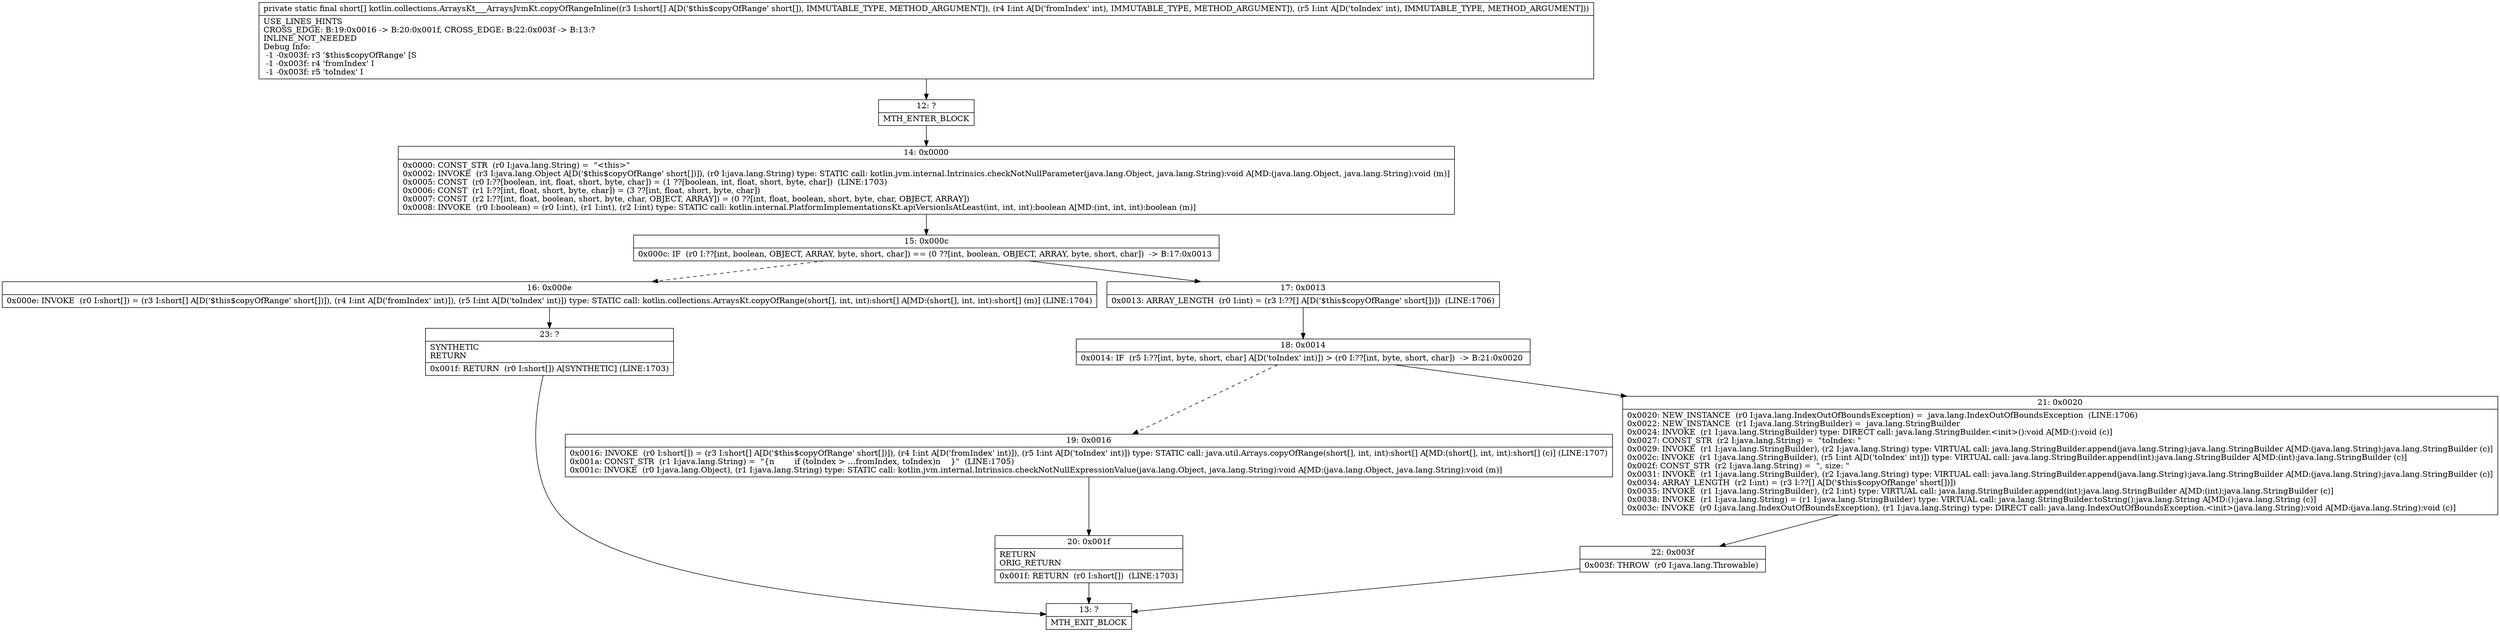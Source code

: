 digraph "CFG forkotlin.collections.ArraysKt___ArraysJvmKt.copyOfRangeInline([SII)[S" {
Node_12 [shape=record,label="{12\:\ ?|MTH_ENTER_BLOCK\l}"];
Node_14 [shape=record,label="{14\:\ 0x0000|0x0000: CONST_STR  (r0 I:java.lang.String) =  \"\<this\>\" \l0x0002: INVOKE  (r3 I:java.lang.Object A[D('$this$copyOfRange' short[])]), (r0 I:java.lang.String) type: STATIC call: kotlin.jvm.internal.Intrinsics.checkNotNullParameter(java.lang.Object, java.lang.String):void A[MD:(java.lang.Object, java.lang.String):void (m)]\l0x0005: CONST  (r0 I:??[boolean, int, float, short, byte, char]) = (1 ??[boolean, int, float, short, byte, char])  (LINE:1703)\l0x0006: CONST  (r1 I:??[int, float, short, byte, char]) = (3 ??[int, float, short, byte, char]) \l0x0007: CONST  (r2 I:??[int, float, boolean, short, byte, char, OBJECT, ARRAY]) = (0 ??[int, float, boolean, short, byte, char, OBJECT, ARRAY]) \l0x0008: INVOKE  (r0 I:boolean) = (r0 I:int), (r1 I:int), (r2 I:int) type: STATIC call: kotlin.internal.PlatformImplementationsKt.apiVersionIsAtLeast(int, int, int):boolean A[MD:(int, int, int):boolean (m)]\l}"];
Node_15 [shape=record,label="{15\:\ 0x000c|0x000c: IF  (r0 I:??[int, boolean, OBJECT, ARRAY, byte, short, char]) == (0 ??[int, boolean, OBJECT, ARRAY, byte, short, char])  \-\> B:17:0x0013 \l}"];
Node_16 [shape=record,label="{16\:\ 0x000e|0x000e: INVOKE  (r0 I:short[]) = (r3 I:short[] A[D('$this$copyOfRange' short[])]), (r4 I:int A[D('fromIndex' int)]), (r5 I:int A[D('toIndex' int)]) type: STATIC call: kotlin.collections.ArraysKt.copyOfRange(short[], int, int):short[] A[MD:(short[], int, int):short[] (m)] (LINE:1704)\l}"];
Node_23 [shape=record,label="{23\:\ ?|SYNTHETIC\lRETURN\l|0x001f: RETURN  (r0 I:short[]) A[SYNTHETIC] (LINE:1703)\l}"];
Node_13 [shape=record,label="{13\:\ ?|MTH_EXIT_BLOCK\l}"];
Node_17 [shape=record,label="{17\:\ 0x0013|0x0013: ARRAY_LENGTH  (r0 I:int) = (r3 I:??[] A[D('$this$copyOfRange' short[])])  (LINE:1706)\l}"];
Node_18 [shape=record,label="{18\:\ 0x0014|0x0014: IF  (r5 I:??[int, byte, short, char] A[D('toIndex' int)]) \> (r0 I:??[int, byte, short, char])  \-\> B:21:0x0020 \l}"];
Node_19 [shape=record,label="{19\:\ 0x0016|0x0016: INVOKE  (r0 I:short[]) = (r3 I:short[] A[D('$this$copyOfRange' short[])]), (r4 I:int A[D('fromIndex' int)]), (r5 I:int A[D('toIndex' int)]) type: STATIC call: java.util.Arrays.copyOfRange(short[], int, int):short[] A[MD:(short[], int, int):short[] (c)] (LINE:1707)\l0x001a: CONST_STR  (r1 I:java.lang.String) =  \"\{n        if (toIndex \> …fromIndex, toIndex)n    \}\"  (LINE:1705)\l0x001c: INVOKE  (r0 I:java.lang.Object), (r1 I:java.lang.String) type: STATIC call: kotlin.jvm.internal.Intrinsics.checkNotNullExpressionValue(java.lang.Object, java.lang.String):void A[MD:(java.lang.Object, java.lang.String):void (m)]\l}"];
Node_20 [shape=record,label="{20\:\ 0x001f|RETURN\lORIG_RETURN\l|0x001f: RETURN  (r0 I:short[])  (LINE:1703)\l}"];
Node_21 [shape=record,label="{21\:\ 0x0020|0x0020: NEW_INSTANCE  (r0 I:java.lang.IndexOutOfBoundsException) =  java.lang.IndexOutOfBoundsException  (LINE:1706)\l0x0022: NEW_INSTANCE  (r1 I:java.lang.StringBuilder) =  java.lang.StringBuilder \l0x0024: INVOKE  (r1 I:java.lang.StringBuilder) type: DIRECT call: java.lang.StringBuilder.\<init\>():void A[MD:():void (c)]\l0x0027: CONST_STR  (r2 I:java.lang.String) =  \"toIndex: \" \l0x0029: INVOKE  (r1 I:java.lang.StringBuilder), (r2 I:java.lang.String) type: VIRTUAL call: java.lang.StringBuilder.append(java.lang.String):java.lang.StringBuilder A[MD:(java.lang.String):java.lang.StringBuilder (c)]\l0x002c: INVOKE  (r1 I:java.lang.StringBuilder), (r5 I:int A[D('toIndex' int)]) type: VIRTUAL call: java.lang.StringBuilder.append(int):java.lang.StringBuilder A[MD:(int):java.lang.StringBuilder (c)]\l0x002f: CONST_STR  (r2 I:java.lang.String) =  \", size: \" \l0x0031: INVOKE  (r1 I:java.lang.StringBuilder), (r2 I:java.lang.String) type: VIRTUAL call: java.lang.StringBuilder.append(java.lang.String):java.lang.StringBuilder A[MD:(java.lang.String):java.lang.StringBuilder (c)]\l0x0034: ARRAY_LENGTH  (r2 I:int) = (r3 I:??[] A[D('$this$copyOfRange' short[])]) \l0x0035: INVOKE  (r1 I:java.lang.StringBuilder), (r2 I:int) type: VIRTUAL call: java.lang.StringBuilder.append(int):java.lang.StringBuilder A[MD:(int):java.lang.StringBuilder (c)]\l0x0038: INVOKE  (r1 I:java.lang.String) = (r1 I:java.lang.StringBuilder) type: VIRTUAL call: java.lang.StringBuilder.toString():java.lang.String A[MD:():java.lang.String (c)]\l0x003c: INVOKE  (r0 I:java.lang.IndexOutOfBoundsException), (r1 I:java.lang.String) type: DIRECT call: java.lang.IndexOutOfBoundsException.\<init\>(java.lang.String):void A[MD:(java.lang.String):void (c)]\l}"];
Node_22 [shape=record,label="{22\:\ 0x003f|0x003f: THROW  (r0 I:java.lang.Throwable) \l}"];
MethodNode[shape=record,label="{private static final short[] kotlin.collections.ArraysKt___ArraysJvmKt.copyOfRangeInline((r3 I:short[] A[D('$this$copyOfRange' short[]), IMMUTABLE_TYPE, METHOD_ARGUMENT]), (r4 I:int A[D('fromIndex' int), IMMUTABLE_TYPE, METHOD_ARGUMENT]), (r5 I:int A[D('toIndex' int), IMMUTABLE_TYPE, METHOD_ARGUMENT]))  | USE_LINES_HINTS\lCROSS_EDGE: B:19:0x0016 \-\> B:20:0x001f, CROSS_EDGE: B:22:0x003f \-\> B:13:?\lINLINE_NOT_NEEDED\lDebug Info:\l  \-1 \-0x003f: r3 '$this$copyOfRange' [S\l  \-1 \-0x003f: r4 'fromIndex' I\l  \-1 \-0x003f: r5 'toIndex' I\l}"];
MethodNode -> Node_12;Node_12 -> Node_14;
Node_14 -> Node_15;
Node_15 -> Node_16[style=dashed];
Node_15 -> Node_17;
Node_16 -> Node_23;
Node_23 -> Node_13;
Node_17 -> Node_18;
Node_18 -> Node_19[style=dashed];
Node_18 -> Node_21;
Node_19 -> Node_20;
Node_20 -> Node_13;
Node_21 -> Node_22;
Node_22 -> Node_13;
}

